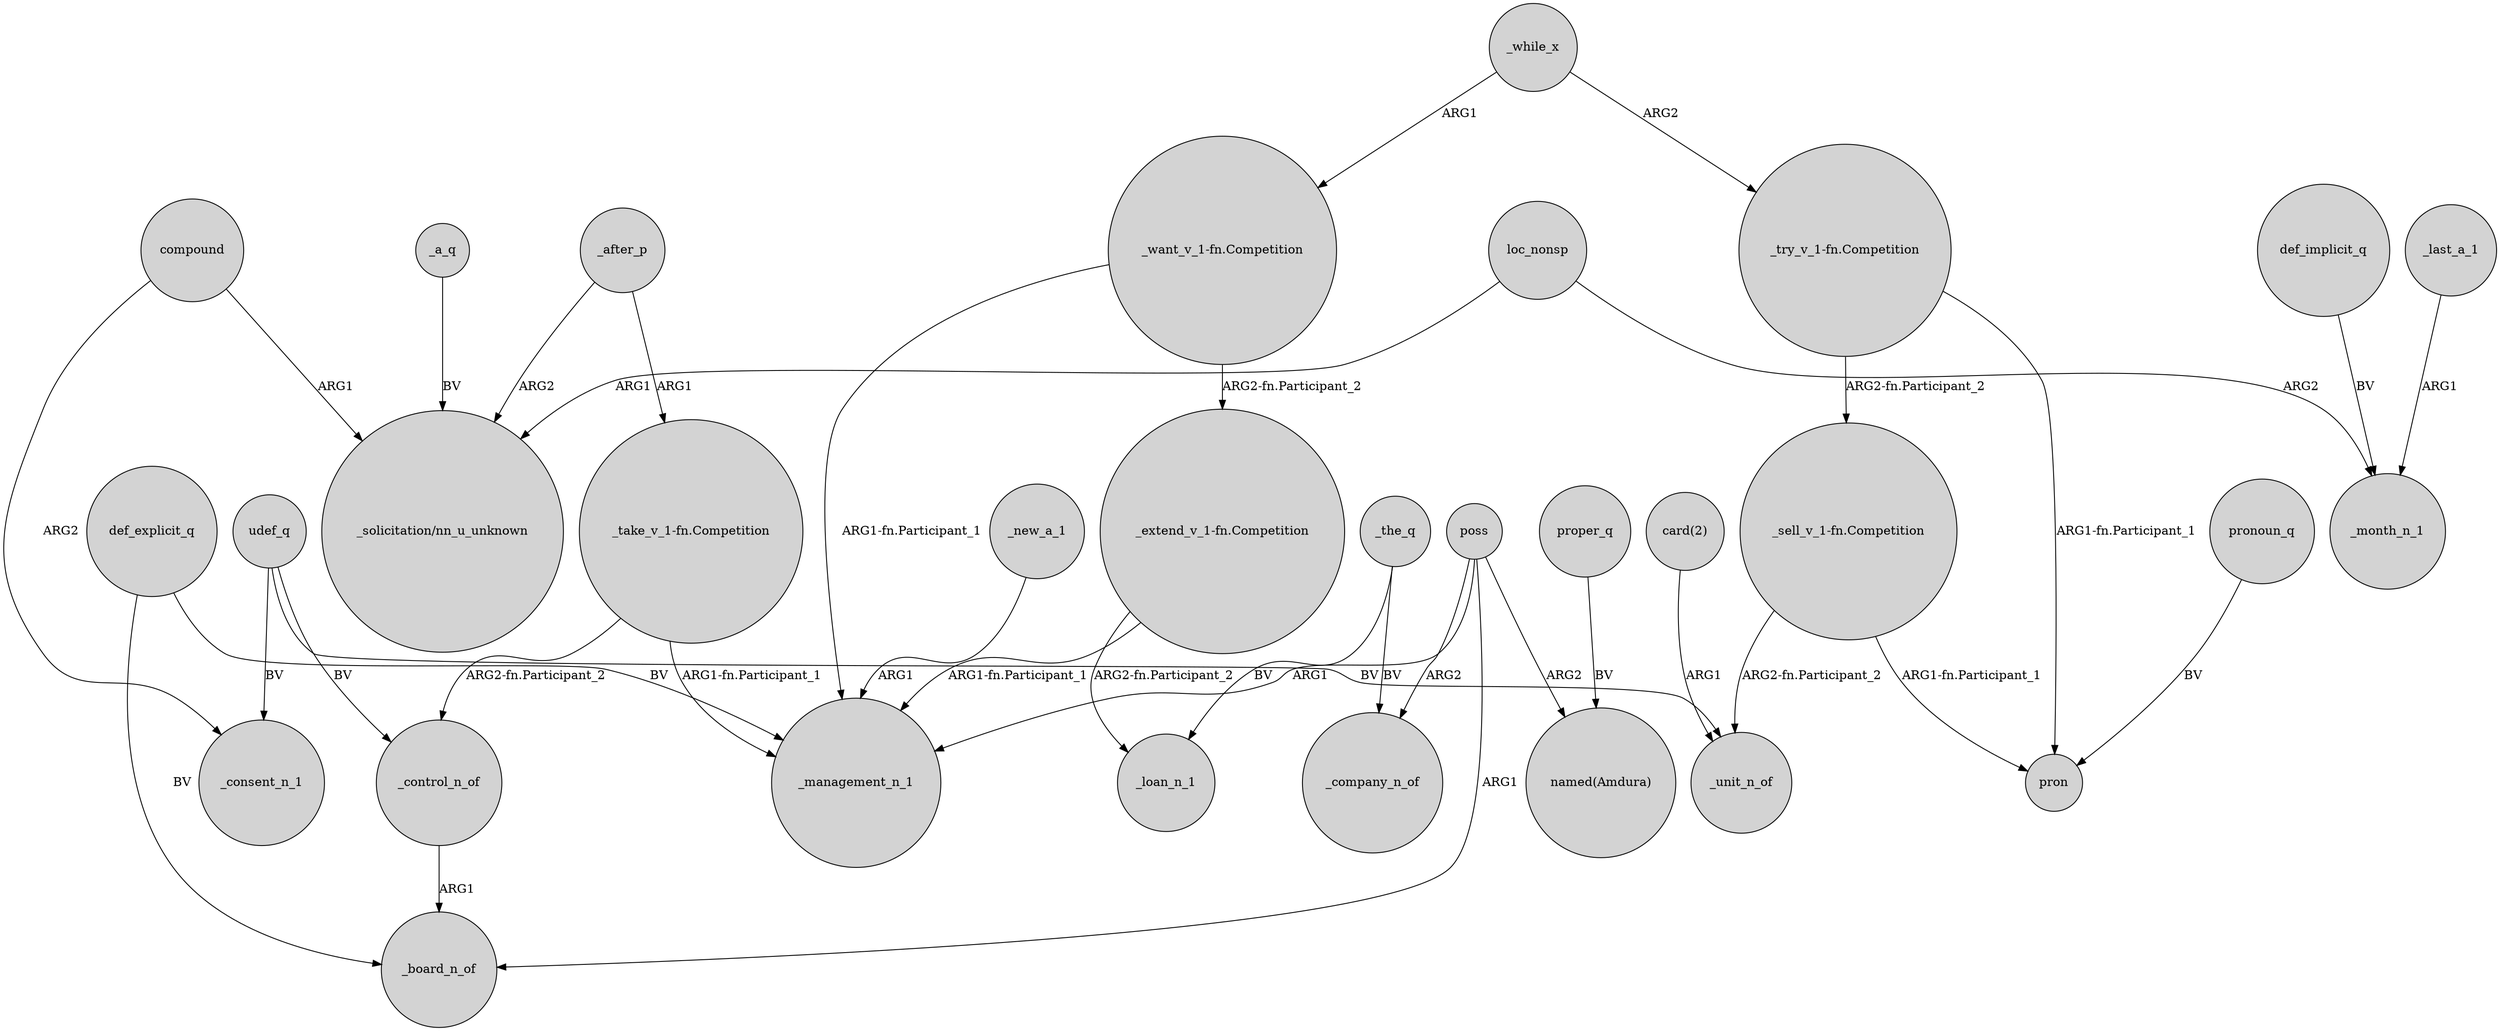 digraph {
	node [shape=circle style=filled]
	_a_q -> "_solicitation/nn_u_unknown" [label=BV]
	"_take_v_1-fn.Competition" -> _control_n_of [label="ARG2-fn.Participant_2"]
	"_want_v_1-fn.Competition" -> _management_n_1 [label="ARG1-fn.Participant_1"]
	"_try_v_1-fn.Competition" -> "_sell_v_1-fn.Competition" [label="ARG2-fn.Participant_2"]
	def_implicit_q -> _month_n_1 [label=BV]
	"_want_v_1-fn.Competition" -> "_extend_v_1-fn.Competition" [label="ARG2-fn.Participant_2"]
	udef_q -> _control_n_of [label=BV]
	def_explicit_q -> _board_n_of [label=BV]
	proper_q -> "named(Amdura)" [label=BV]
	_last_a_1 -> _month_n_1 [label=ARG1]
	udef_q -> _unit_n_of [label=BV]
	poss -> "named(Amdura)" [label=ARG2]
	"_try_v_1-fn.Competition" -> pron [label="ARG1-fn.Participant_1"]
	_new_a_1 -> _management_n_1 [label=ARG1]
	compound -> _consent_n_1 [label=ARG2]
	_after_p -> "_solicitation/nn_u_unknown" [label=ARG2]
	"card(2)" -> _unit_n_of [label=ARG1]
	_the_q -> _loan_n_1 [label=BV]
	loc_nonsp -> _month_n_1 [label=ARG2]
	pronoun_q -> pron [label=BV]
	poss -> _company_n_of [label=ARG2]
	poss -> _board_n_of [label=ARG1]
	def_explicit_q -> _management_n_1 [label=BV]
	loc_nonsp -> "_solicitation/nn_u_unknown" [label=ARG1]
	_control_n_of -> _board_n_of [label=ARG1]
	"_extend_v_1-fn.Competition" -> _loan_n_1 [label="ARG2-fn.Participant_2"]
	"_take_v_1-fn.Competition" -> _management_n_1 [label="ARG1-fn.Participant_1"]
	"_sell_v_1-fn.Competition" -> pron [label="ARG1-fn.Participant_1"]
	_after_p -> "_take_v_1-fn.Competition" [label=ARG1]
	"_extend_v_1-fn.Competition" -> _management_n_1 [label="ARG1-fn.Participant_1"]
	udef_q -> _consent_n_1 [label=BV]
	_while_x -> "_want_v_1-fn.Competition" [label=ARG1]
	compound -> "_solicitation/nn_u_unknown" [label=ARG1]
	poss -> _management_n_1 [label=ARG1]
	"_sell_v_1-fn.Competition" -> _unit_n_of [label="ARG2-fn.Participant_2"]
	_the_q -> _company_n_of [label=BV]
	_while_x -> "_try_v_1-fn.Competition" [label=ARG2]
}
